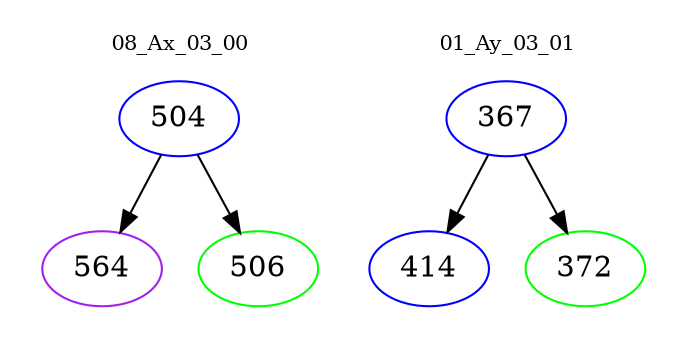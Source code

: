 digraph{
subgraph cluster_0 {
color = white
label = "08_Ax_03_00";
fontsize=10;
T0_504 [label="504", color="blue"]
T0_504 -> T0_564 [color="black"]
T0_564 [label="564", color="purple"]
T0_504 -> T0_506 [color="black"]
T0_506 [label="506", color="green"]
}
subgraph cluster_1 {
color = white
label = "01_Ay_03_01";
fontsize=10;
T1_367 [label="367", color="blue"]
T1_367 -> T1_414 [color="black"]
T1_414 [label="414", color="blue"]
T1_367 -> T1_372 [color="black"]
T1_372 [label="372", color="green"]
}
}
